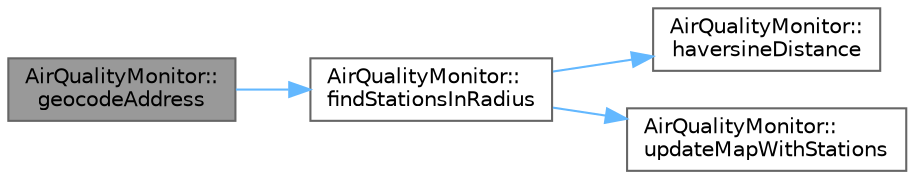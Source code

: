 digraph "AirQualityMonitor::geocodeAddress"
{
 // LATEX_PDF_SIZE
  bgcolor="transparent";
  edge [fontname=Helvetica,fontsize=10,labelfontname=Helvetica,labelfontsize=10];
  node [fontname=Helvetica,fontsize=10,shape=box,height=0.2,width=0.4];
  rankdir="LR";
  Node1 [id="Node000001",label="AirQualityMonitor::\lgeocodeAddress",height=0.2,width=0.4,color="gray40", fillcolor="grey60", style="filled", fontcolor="black",tooltip="Konwertuje adres na współrzędne geograficzne."];
  Node1 -> Node2 [id="edge1_Node000001_Node000002",color="steelblue1",style="solid",tooltip=" "];
  Node2 [id="Node000002",label="AirQualityMonitor::\lfindStationsInRadius",height=0.2,width=0.4,color="grey40", fillcolor="white", style="filled",URL="$class_air_quality_monitor.html#ac5704e0d80e36d04b1e1308b7ac0ea12",tooltip="Znajduje stacje w promieniu od współrzędnych."];
  Node2 -> Node3 [id="edge2_Node000002_Node000003",color="steelblue1",style="solid",tooltip=" "];
  Node3 [id="Node000003",label="AirQualityMonitor::\lhaversineDistance",height=0.2,width=0.4,color="grey40", fillcolor="white", style="filled",URL="$class_air_quality_monitor.html#a80dc34f2ddc776c2a23dae911f994150",tooltip="Oblicza odległość między dwoma punktami geograficznymi."];
  Node2 -> Node4 [id="edge3_Node000002_Node000004",color="steelblue1",style="solid",tooltip=" "];
  Node4 [id="Node000004",label="AirQualityMonitor::\lupdateMapWithStations",height=0.2,width=0.4,color="grey40", fillcolor="white", style="filled",URL="$class_air_quality_monitor.html#a4b738a6079bab6f726ab3cf721b2f58d",tooltip="Aktualizuje mapę znacznikami stacji."];
}
